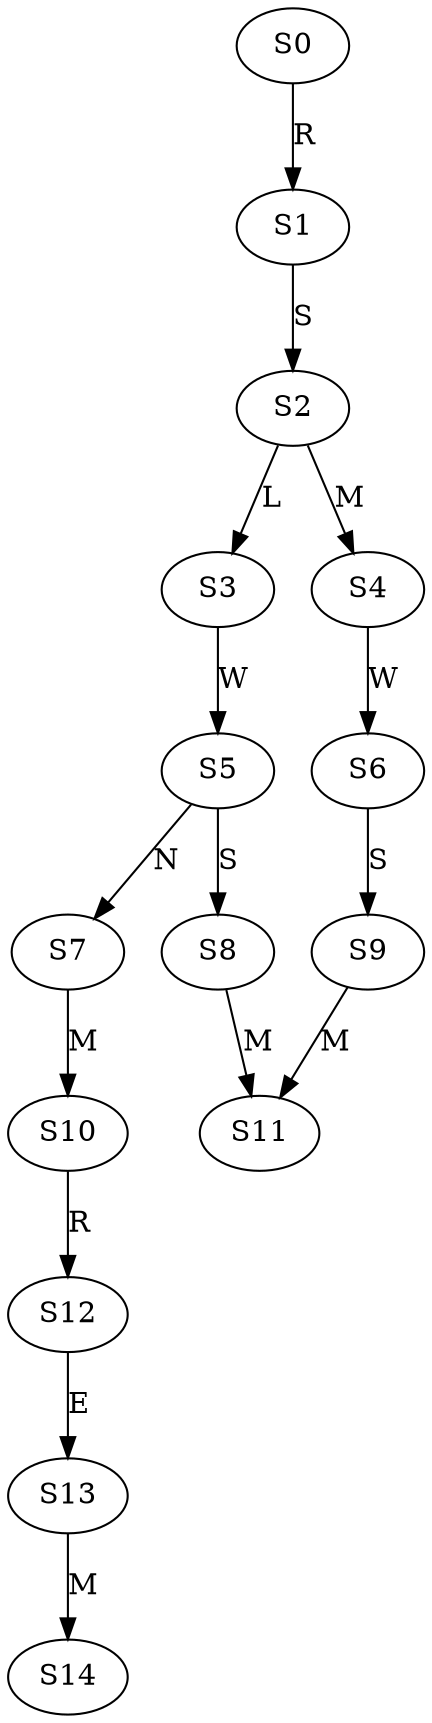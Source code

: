strict digraph  {
	S0 -> S1 [ label = R ];
	S1 -> S2 [ label = S ];
	S2 -> S3 [ label = L ];
	S2 -> S4 [ label = M ];
	S3 -> S5 [ label = W ];
	S4 -> S6 [ label = W ];
	S5 -> S7 [ label = N ];
	S5 -> S8 [ label = S ];
	S6 -> S9 [ label = S ];
	S7 -> S10 [ label = M ];
	S8 -> S11 [ label = M ];
	S9 -> S11 [ label = M ];
	S10 -> S12 [ label = R ];
	S12 -> S13 [ label = E ];
	S13 -> S14 [ label = M ];
}
